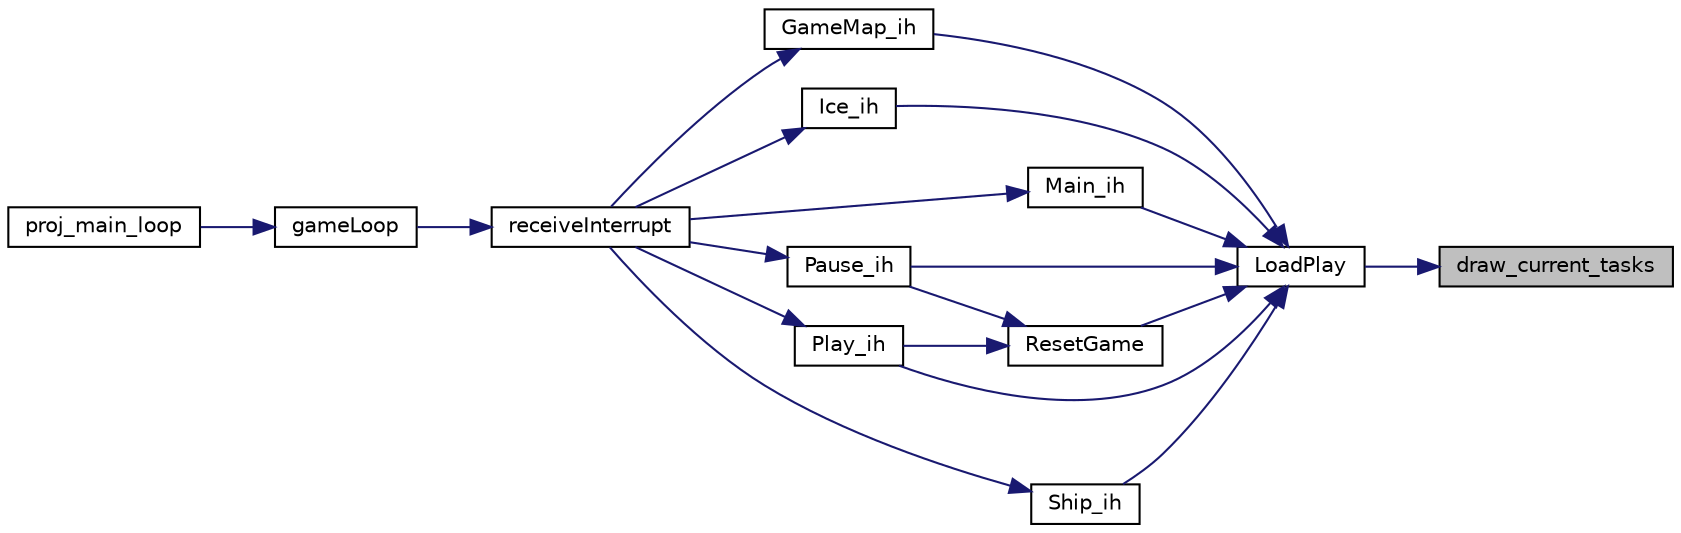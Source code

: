 digraph "draw_current_tasks"
{
 // LATEX_PDF_SIZE
  edge [fontname="Helvetica",fontsize="10",labelfontname="Helvetica",labelfontsize="10"];
  node [fontname="Helvetica",fontsize="10",shape=record];
  rankdir="RL";
  Node1 [label="draw_current_tasks",height=0.2,width=0.4,color="black", fillcolor="grey75", style="filled", fontcolor="black",tooltip="Draws the arrow pointing to each task in the room."];
  Node1 -> Node2 [dir="back",color="midnightblue",fontsize="10",style="solid",fontname="Helvetica"];
  Node2 [label="LoadPlay",height=0.2,width=0.4,color="black", fillcolor="white", style="filled",URL="$_menus_8h.html#a1b9a630c88309b3402fd87a4ffa6bc7f",tooltip="Draws the room as well as all the tasks and opponents from that room, changes the player direction an..."];
  Node2 -> Node3 [dir="back",color="midnightblue",fontsize="10",style="solid",fontname="Helvetica"];
  Node3 [label="GameMap_ih",height=0.2,width=0.4,color="black", fillcolor="white", style="filled",URL="$_menus_8h.html#ad1f6bce2532f99468270f5c296fada98",tooltip="GameMap menu interrupt handler."];
  Node3 -> Node4 [dir="back",color="midnightblue",fontsize="10",style="solid",fontname="Helvetica"];
  Node4 [label="receiveInterrupt",height=0.2,width=0.4,color="black", fillcolor="white", style="filled",URL="$_game_8h.html#a2bc13b25628ee7b60fb6d5c72da10d39",tooltip="Redirects the interrupt received to its handler deppending on the current gameMenu."];
  Node4 -> Node5 [dir="back",color="midnightblue",fontsize="10",style="solid",fontname="Helvetica"];
  Node5 [label="gameLoop",height=0.2,width=0.4,color="black", fillcolor="white", style="filled",URL="$_game_8h.html#ae3fcb6ab83836a82d8ab58a853667cba",tooltip="Game main loop, subscribes and receives all the interrupts from each device, in the end unsubscribes ..."];
  Node5 -> Node6 [dir="back",color="midnightblue",fontsize="10",style="solid",fontname="Helvetica"];
  Node6 [label="proj_main_loop",height=0.2,width=0.4,color="black", fillcolor="white", style="filled",URL="$proj_8c.html#a90aad768b0a0b41e4bcacc566b0cae6e",tooltip=" "];
  Node2 -> Node7 [dir="back",color="midnightblue",fontsize="10",style="solid",fontname="Helvetica"];
  Node7 [label="Ice_ih",height=0.2,width=0.4,color="black", fillcolor="white", style="filled",URL="$_menus_8h.html#a2c868904f0707add63b5b8dad5a0fb70",tooltip="Ice task interrupt handler."];
  Node7 -> Node4 [dir="back",color="midnightblue",fontsize="10",style="solid",fontname="Helvetica"];
  Node2 -> Node8 [dir="back",color="midnightblue",fontsize="10",style="solid",fontname="Helvetica"];
  Node8 [label="Main_ih",height=0.2,width=0.4,color="black", fillcolor="white", style="filled",URL="$_menus_8h.html#a3592ff08968cbb8da75d5867a18fd867",tooltip="Main menu interrupt handler."];
  Node8 -> Node4 [dir="back",color="midnightblue",fontsize="10",style="solid",fontname="Helvetica"];
  Node2 -> Node9 [dir="back",color="midnightblue",fontsize="10",style="solid",fontname="Helvetica"];
  Node9 [label="Pause_ih",height=0.2,width=0.4,color="black", fillcolor="white", style="filled",URL="$_menus_8h.html#aa7f24b953299929df44e12a52d9207dc",tooltip="Pause menu interrupt handler."];
  Node9 -> Node4 [dir="back",color="midnightblue",fontsize="10",style="solid",fontname="Helvetica"];
  Node2 -> Node10 [dir="back",color="midnightblue",fontsize="10",style="solid",fontname="Helvetica"];
  Node10 [label="Play_ih",height=0.2,width=0.4,color="black", fillcolor="white", style="filled",URL="$_game_8h.html#a5e37d0a40a8d0e1d72ebe9e838178e76",tooltip="Play menu interrupt handler."];
  Node10 -> Node4 [dir="back",color="midnightblue",fontsize="10",style="solid",fontname="Helvetica"];
  Node2 -> Node11 [dir="back",color="midnightblue",fontsize="10",style="solid",fontname="Helvetica"];
  Node11 [label="ResetGame",height=0.2,width=0.4,color="black", fillcolor="white", style="filled",URL="$_menus_8c.html#a7be4f604c1baeb7cac84122a7f2438cf",tooltip="Resets the game conditions in order to start from the beginning."];
  Node11 -> Node9 [dir="back",color="midnightblue",fontsize="10",style="solid",fontname="Helvetica"];
  Node11 -> Node10 [dir="back",color="midnightblue",fontsize="10",style="solid",fontname="Helvetica"];
  Node2 -> Node12 [dir="back",color="midnightblue",fontsize="10",style="solid",fontname="Helvetica"];
  Node12 [label="Ship_ih",height=0.2,width=0.4,color="black", fillcolor="white", style="filled",URL="$_menus_8h.html#a75e8944d5ec282e8efbbaec5b8c46fb1",tooltip="Ship task interrupt handler."];
  Node12 -> Node4 [dir="back",color="midnightblue",fontsize="10",style="solid",fontname="Helvetica"];
}
